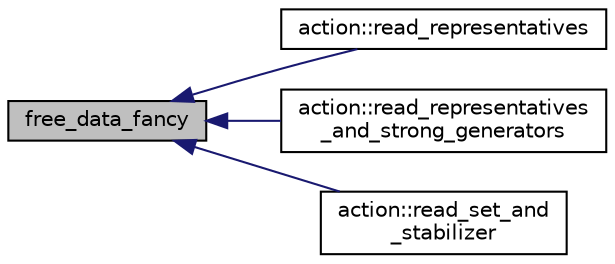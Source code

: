digraph "free_data_fancy"
{
  edge [fontname="Helvetica",fontsize="10",labelfontname="Helvetica",labelfontsize="10"];
  node [fontname="Helvetica",fontsize="10",shape=record];
  rankdir="LR";
  Node1399 [label="free_data_fancy",height=0.2,width=0.4,color="black", fillcolor="grey75", style="filled", fontcolor="black"];
  Node1399 -> Node1400 [dir="back",color="midnightblue",fontsize="10",style="solid",fontname="Helvetica"];
  Node1400 [label="action::read_representatives",height=0.2,width=0.4,color="black", fillcolor="white", style="filled",URL="$d2/d86/classaction.html#a4959d3dd9b20c330b15c31ab6162cc2b"];
  Node1399 -> Node1401 [dir="back",color="midnightblue",fontsize="10",style="solid",fontname="Helvetica"];
  Node1401 [label="action::read_representatives\l_and_strong_generators",height=0.2,width=0.4,color="black", fillcolor="white", style="filled",URL="$d2/d86/classaction.html#a59ba2fa55080f6b1703141f60e0d3aad"];
  Node1399 -> Node1402 [dir="back",color="midnightblue",fontsize="10",style="solid",fontname="Helvetica"];
  Node1402 [label="action::read_set_and\l_stabilizer",height=0.2,width=0.4,color="black", fillcolor="white", style="filled",URL="$d2/d86/classaction.html#a7e22ee51c869b45d98ec93ec431389f5"];
}
